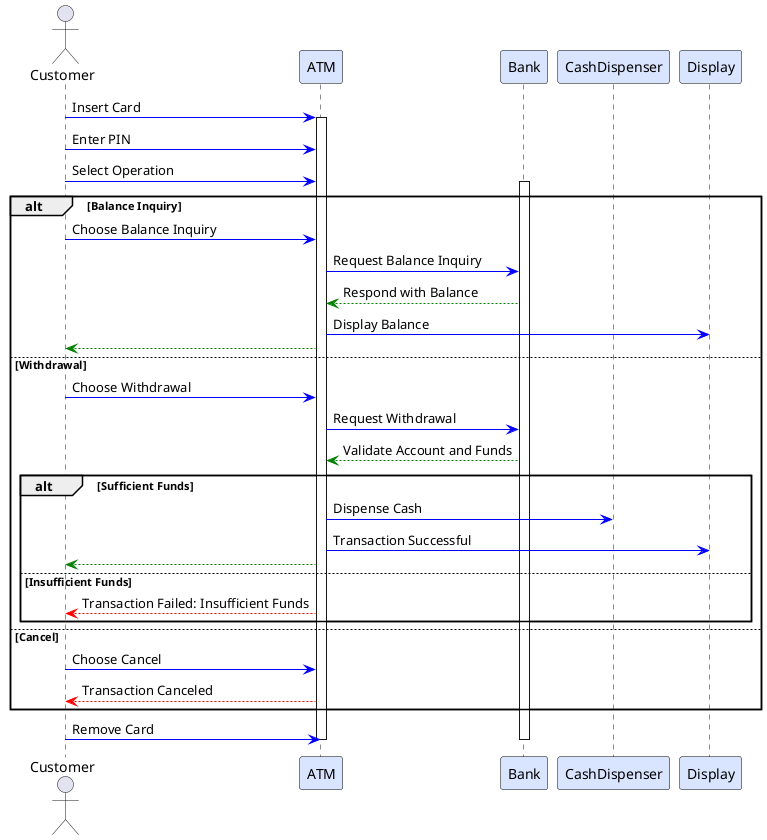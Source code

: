 @startuml
!define GreenLine #008000
!define RedLine #FF0000

skinparam sequenceParticipantBackgroundColor #D9E5FF
skinparam sequenceParticipantBorderColor black

actor Customer
participant ATM
participant Bank
participant CashDispenser
participant Display

Customer -[#0000FF]> ATM: Insert Card
activate ATM

Customer -[#0000FF]> ATM: Enter PIN
Customer -[#0000FF]> ATM: Select Operation
activate Bank

alt Balance Inquiry
    Customer -[#0000FF]> ATM: Choose Balance Inquiry
    ATM -[#0000FF]> Bank: Request Balance Inquiry
    Bank --[#008000]> ATM: Respond with Balance
    ATM -[#0000FF]> Display: Display Balance  
    ATM --[#008000]> Customer
else Withdrawal
    Customer -[#0000FF]> ATM: Choose Withdrawal
    ATM -[#0000FF]> Bank: Request Withdrawal
    Bank --[#008000]> ATM: Validate Account and Funds
    alt Sufficient Funds
        ATM -[#0000FF]> CashDispenser: Dispense Cash
        ATM -[#0000FF]> Display: Transaction Successful 
        ATM --[#008000]> Customer
    else Insufficient Funds
        ATM --[#FF0000]> Customer: Transaction Failed: Insufficient Funds
    end
else Cancel
    Customer -[#0000FF]> ATM: Choose Cancel
    ATM --[#FF0000]> Customer: Transaction Canceled 
end

Customer -[#0000FF]> ATM: Remove Card
deactivate ATM
deactivate Bank
deactivate Display
@enduml